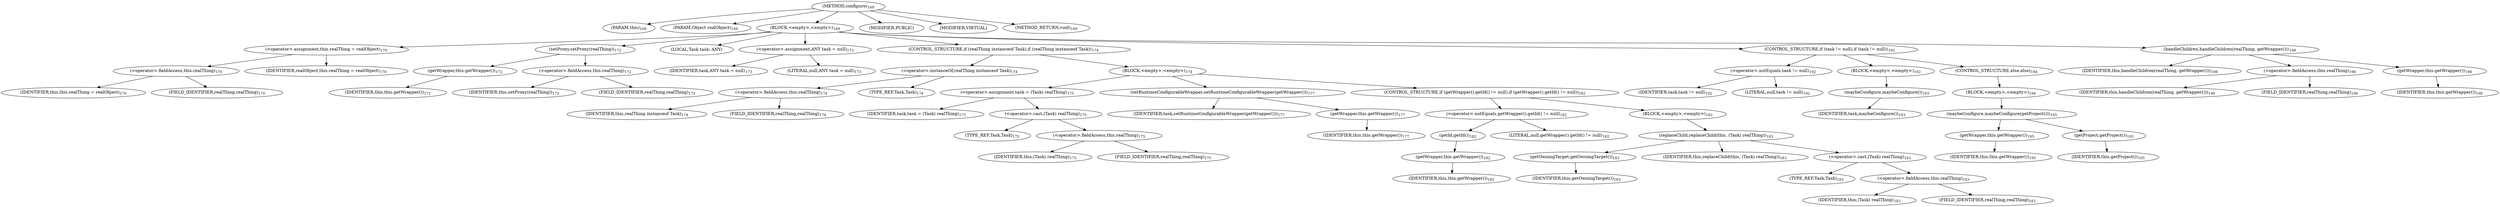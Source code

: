 digraph "configure" {  
"258" [label = <(METHOD,configure)<SUB>169</SUB>> ]
"16" [label = <(PARAM,this)<SUB>169</SUB>> ]
"259" [label = <(PARAM,Object realObject)<SUB>169</SUB>> ]
"260" [label = <(BLOCK,&lt;empty&gt;,&lt;empty&gt;)<SUB>169</SUB>> ]
"261" [label = <(&lt;operator&gt;.assignment,this.realThing = realObject)<SUB>170</SUB>> ]
"262" [label = <(&lt;operator&gt;.fieldAccess,this.realThing)<SUB>170</SUB>> ]
"263" [label = <(IDENTIFIER,this,this.realThing = realObject)<SUB>170</SUB>> ]
"264" [label = <(FIELD_IDENTIFIER,realThing,realThing)<SUB>170</SUB>> ]
"265" [label = <(IDENTIFIER,realObject,this.realThing = realObject)<SUB>170</SUB>> ]
"266" [label = <(setProxy,setProxy(realThing))<SUB>172</SUB>> ]
"267" [label = <(getWrapper,this.getWrapper())<SUB>172</SUB>> ]
"15" [label = <(IDENTIFIER,this,this.getWrapper())<SUB>172</SUB>> ]
"268" [label = <(&lt;operator&gt;.fieldAccess,this.realThing)<SUB>172</SUB>> ]
"269" [label = <(IDENTIFIER,this,setProxy(realThing))<SUB>172</SUB>> ]
"270" [label = <(FIELD_IDENTIFIER,realThing,realThing)<SUB>172</SUB>> ]
"271" [label = <(LOCAL,Task task: ANY)> ]
"272" [label = <(&lt;operator&gt;.assignment,ANY task = null)<SUB>173</SUB>> ]
"273" [label = <(IDENTIFIER,task,ANY task = null)<SUB>173</SUB>> ]
"274" [label = <(LITERAL,null,ANY task = null)<SUB>173</SUB>> ]
"275" [label = <(CONTROL_STRUCTURE,if (realThing instanceof Task),if (realThing instanceof Task))<SUB>174</SUB>> ]
"276" [label = <(&lt;operator&gt;.instanceOf,realThing instanceof Task)<SUB>174</SUB>> ]
"277" [label = <(&lt;operator&gt;.fieldAccess,this.realThing)<SUB>174</SUB>> ]
"278" [label = <(IDENTIFIER,this,realThing instanceof Task)<SUB>174</SUB>> ]
"279" [label = <(FIELD_IDENTIFIER,realThing,realThing)<SUB>174</SUB>> ]
"280" [label = <(TYPE_REF,Task,Task)<SUB>174</SUB>> ]
"281" [label = <(BLOCK,&lt;empty&gt;,&lt;empty&gt;)<SUB>174</SUB>> ]
"282" [label = <(&lt;operator&gt;.assignment,task = (Task) realThing)<SUB>175</SUB>> ]
"283" [label = <(IDENTIFIER,task,task = (Task) realThing)<SUB>175</SUB>> ]
"284" [label = <(&lt;operator&gt;.cast,(Task) realThing)<SUB>175</SUB>> ]
"285" [label = <(TYPE_REF,Task,Task)<SUB>175</SUB>> ]
"286" [label = <(&lt;operator&gt;.fieldAccess,this.realThing)<SUB>175</SUB>> ]
"287" [label = <(IDENTIFIER,this,(Task) realThing)<SUB>175</SUB>> ]
"288" [label = <(FIELD_IDENTIFIER,realThing,realThing)<SUB>175</SUB>> ]
"289" [label = <(setRuntimeConfigurableWrapper,setRuntimeConfigurableWrapper(getWrapper()))<SUB>177</SUB>> ]
"290" [label = <(IDENTIFIER,task,setRuntimeConfigurableWrapper(getWrapper()))<SUB>177</SUB>> ]
"291" [label = <(getWrapper,this.getWrapper())<SUB>177</SUB>> ]
"17" [label = <(IDENTIFIER,this,this.getWrapper())<SUB>177</SUB>> ]
"292" [label = <(CONTROL_STRUCTURE,if (getWrapper().getId() != null),if (getWrapper().getId() != null))<SUB>182</SUB>> ]
"293" [label = <(&lt;operator&gt;.notEquals,getWrapper().getId() != null)<SUB>182</SUB>> ]
"294" [label = <(getId,getId())<SUB>182</SUB>> ]
"295" [label = <(getWrapper,this.getWrapper())<SUB>182</SUB>> ]
"18" [label = <(IDENTIFIER,this,this.getWrapper())<SUB>182</SUB>> ]
"296" [label = <(LITERAL,null,getWrapper().getId() != null)<SUB>182</SUB>> ]
"297" [label = <(BLOCK,&lt;empty&gt;,&lt;empty&gt;)<SUB>182</SUB>> ]
"298" [label = <(replaceChild,replaceChild(this, (Task) realThing))<SUB>183</SUB>> ]
"299" [label = <(getOwningTarget,getOwningTarget())<SUB>183</SUB>> ]
"20" [label = <(IDENTIFIER,this,getOwningTarget())<SUB>183</SUB>> ]
"19" [label = <(IDENTIFIER,this,replaceChild(this, (Task) realThing))<SUB>183</SUB>> ]
"300" [label = <(&lt;operator&gt;.cast,(Task) realThing)<SUB>183</SUB>> ]
"301" [label = <(TYPE_REF,Task,Task)<SUB>183</SUB>> ]
"302" [label = <(&lt;operator&gt;.fieldAccess,this.realThing)<SUB>183</SUB>> ]
"303" [label = <(IDENTIFIER,this,(Task) realThing)<SUB>183</SUB>> ]
"304" [label = <(FIELD_IDENTIFIER,realThing,realThing)<SUB>183</SUB>> ]
"305" [label = <(CONTROL_STRUCTURE,if (task != null),if (task != null))<SUB>192</SUB>> ]
"306" [label = <(&lt;operator&gt;.notEquals,task != null)<SUB>192</SUB>> ]
"307" [label = <(IDENTIFIER,task,task != null)<SUB>192</SUB>> ]
"308" [label = <(LITERAL,null,task != null)<SUB>192</SUB>> ]
"309" [label = <(BLOCK,&lt;empty&gt;,&lt;empty&gt;)<SUB>192</SUB>> ]
"310" [label = <(maybeConfigure,maybeConfigure())<SUB>193</SUB>> ]
"311" [label = <(IDENTIFIER,task,maybeConfigure())<SUB>193</SUB>> ]
"312" [label = <(CONTROL_STRUCTURE,else,else)<SUB>194</SUB>> ]
"313" [label = <(BLOCK,&lt;empty&gt;,&lt;empty&gt;)<SUB>194</SUB>> ]
"314" [label = <(maybeConfigure,maybeConfigure(getProject()))<SUB>195</SUB>> ]
"315" [label = <(getWrapper,this.getWrapper())<SUB>195</SUB>> ]
"22" [label = <(IDENTIFIER,this,this.getWrapper())<SUB>195</SUB>> ]
"316" [label = <(getProject,getProject())<SUB>195</SUB>> ]
"21" [label = <(IDENTIFIER,this,getProject())<SUB>195</SUB>> ]
"317" [label = <(handleChildren,handleChildren(realThing, getWrapper()))<SUB>198</SUB>> ]
"24" [label = <(IDENTIFIER,this,handleChildren(realThing, getWrapper()))<SUB>198</SUB>> ]
"318" [label = <(&lt;operator&gt;.fieldAccess,this.realThing)<SUB>198</SUB>> ]
"319" [label = <(IDENTIFIER,this,handleChildren(realThing, getWrapper()))<SUB>198</SUB>> ]
"320" [label = <(FIELD_IDENTIFIER,realThing,realThing)<SUB>198</SUB>> ]
"321" [label = <(getWrapper,this.getWrapper())<SUB>198</SUB>> ]
"23" [label = <(IDENTIFIER,this,this.getWrapper())<SUB>198</SUB>> ]
"322" [label = <(MODIFIER,PUBLIC)> ]
"323" [label = <(MODIFIER,VIRTUAL)> ]
"324" [label = <(METHOD_RETURN,void)<SUB>169</SUB>> ]
  "258" -> "16" 
  "258" -> "259" 
  "258" -> "260" 
  "258" -> "322" 
  "258" -> "323" 
  "258" -> "324" 
  "260" -> "261" 
  "260" -> "266" 
  "260" -> "271" 
  "260" -> "272" 
  "260" -> "275" 
  "260" -> "305" 
  "260" -> "317" 
  "261" -> "262" 
  "261" -> "265" 
  "262" -> "263" 
  "262" -> "264" 
  "266" -> "267" 
  "266" -> "268" 
  "267" -> "15" 
  "268" -> "269" 
  "268" -> "270" 
  "272" -> "273" 
  "272" -> "274" 
  "275" -> "276" 
  "275" -> "281" 
  "276" -> "277" 
  "276" -> "280" 
  "277" -> "278" 
  "277" -> "279" 
  "281" -> "282" 
  "281" -> "289" 
  "281" -> "292" 
  "282" -> "283" 
  "282" -> "284" 
  "284" -> "285" 
  "284" -> "286" 
  "286" -> "287" 
  "286" -> "288" 
  "289" -> "290" 
  "289" -> "291" 
  "291" -> "17" 
  "292" -> "293" 
  "292" -> "297" 
  "293" -> "294" 
  "293" -> "296" 
  "294" -> "295" 
  "295" -> "18" 
  "297" -> "298" 
  "298" -> "299" 
  "298" -> "19" 
  "298" -> "300" 
  "299" -> "20" 
  "300" -> "301" 
  "300" -> "302" 
  "302" -> "303" 
  "302" -> "304" 
  "305" -> "306" 
  "305" -> "309" 
  "305" -> "312" 
  "306" -> "307" 
  "306" -> "308" 
  "309" -> "310" 
  "310" -> "311" 
  "312" -> "313" 
  "313" -> "314" 
  "314" -> "315" 
  "314" -> "316" 
  "315" -> "22" 
  "316" -> "21" 
  "317" -> "24" 
  "317" -> "318" 
  "317" -> "321" 
  "318" -> "319" 
  "318" -> "320" 
  "321" -> "23" 
}
